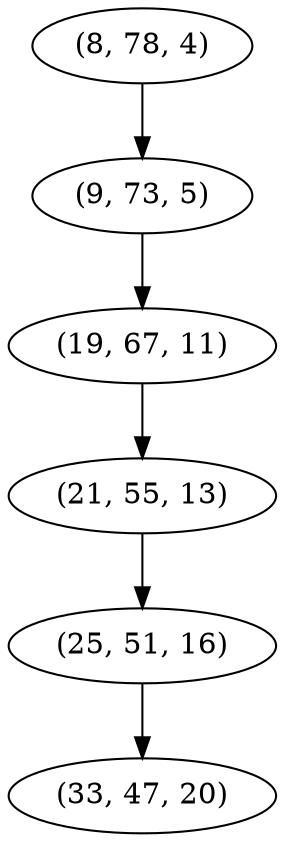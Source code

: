 digraph tree {
    "(8, 78, 4)";
    "(9, 73, 5)";
    "(19, 67, 11)";
    "(21, 55, 13)";
    "(25, 51, 16)";
    "(33, 47, 20)";
    "(8, 78, 4)" -> "(9, 73, 5)";
    "(9, 73, 5)" -> "(19, 67, 11)";
    "(19, 67, 11)" -> "(21, 55, 13)";
    "(21, 55, 13)" -> "(25, 51, 16)";
    "(25, 51, 16)" -> "(33, 47, 20)";
}
